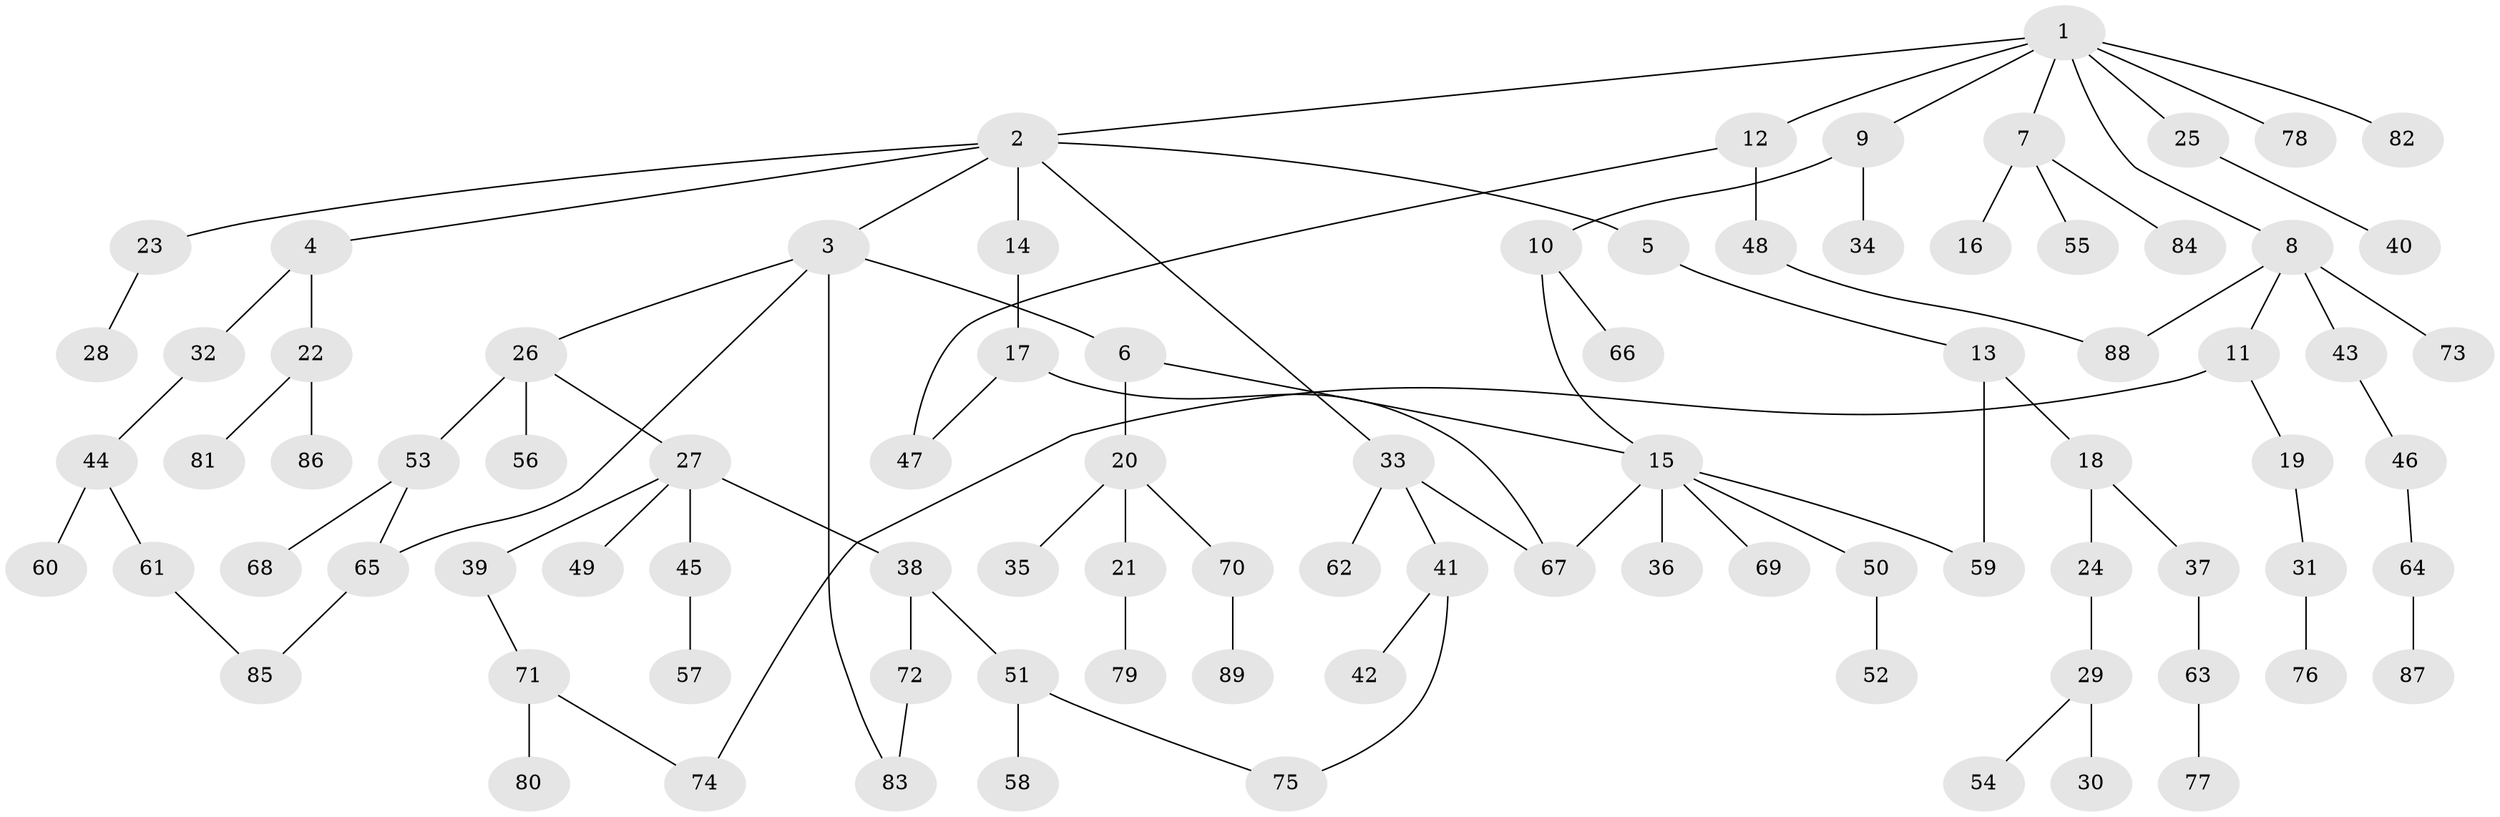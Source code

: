 // coarse degree distribution, {7: 0.03225806451612903, 5: 0.016129032258064516, 3: 0.24193548387096775, 2: 0.4032258064516129, 1: 0.25806451612903225, 4: 0.03225806451612903, 6: 0.016129032258064516}
// Generated by graph-tools (version 1.1) at 2025/36/03/04/25 23:36:11]
// undirected, 89 vertices, 99 edges
graph export_dot {
  node [color=gray90,style=filled];
  1;
  2;
  3;
  4;
  5;
  6;
  7;
  8;
  9;
  10;
  11;
  12;
  13;
  14;
  15;
  16;
  17;
  18;
  19;
  20;
  21;
  22;
  23;
  24;
  25;
  26;
  27;
  28;
  29;
  30;
  31;
  32;
  33;
  34;
  35;
  36;
  37;
  38;
  39;
  40;
  41;
  42;
  43;
  44;
  45;
  46;
  47;
  48;
  49;
  50;
  51;
  52;
  53;
  54;
  55;
  56;
  57;
  58;
  59;
  60;
  61;
  62;
  63;
  64;
  65;
  66;
  67;
  68;
  69;
  70;
  71;
  72;
  73;
  74;
  75;
  76;
  77;
  78;
  79;
  80;
  81;
  82;
  83;
  84;
  85;
  86;
  87;
  88;
  89;
  1 -- 2;
  1 -- 7;
  1 -- 8;
  1 -- 9;
  1 -- 12;
  1 -- 25;
  1 -- 78;
  1 -- 82;
  2 -- 3;
  2 -- 4;
  2 -- 5;
  2 -- 14;
  2 -- 23;
  2 -- 33;
  3 -- 6;
  3 -- 26;
  3 -- 83;
  3 -- 65;
  4 -- 22;
  4 -- 32;
  5 -- 13;
  6 -- 20;
  6 -- 15;
  7 -- 16;
  7 -- 55;
  7 -- 84;
  8 -- 11;
  8 -- 43;
  8 -- 73;
  8 -- 88;
  9 -- 10;
  9 -- 34;
  10 -- 15;
  10 -- 66;
  11 -- 19;
  11 -- 74;
  12 -- 48;
  12 -- 47;
  13 -- 18;
  13 -- 59;
  14 -- 17;
  15 -- 36;
  15 -- 50;
  15 -- 67;
  15 -- 69;
  15 -- 59;
  17 -- 47;
  17 -- 67;
  18 -- 24;
  18 -- 37;
  19 -- 31;
  20 -- 21;
  20 -- 35;
  20 -- 70;
  21 -- 79;
  22 -- 81;
  22 -- 86;
  23 -- 28;
  24 -- 29;
  25 -- 40;
  26 -- 27;
  26 -- 53;
  26 -- 56;
  27 -- 38;
  27 -- 39;
  27 -- 45;
  27 -- 49;
  29 -- 30;
  29 -- 54;
  31 -- 76;
  32 -- 44;
  33 -- 41;
  33 -- 62;
  33 -- 67;
  37 -- 63;
  38 -- 51;
  38 -- 72;
  39 -- 71;
  41 -- 42;
  41 -- 75;
  43 -- 46;
  44 -- 60;
  44 -- 61;
  45 -- 57;
  46 -- 64;
  48 -- 88;
  50 -- 52;
  51 -- 58;
  51 -- 75;
  53 -- 65;
  53 -- 68;
  61 -- 85;
  63 -- 77;
  64 -- 87;
  65 -- 85;
  70 -- 89;
  71 -- 80;
  71 -- 74;
  72 -- 83;
}

